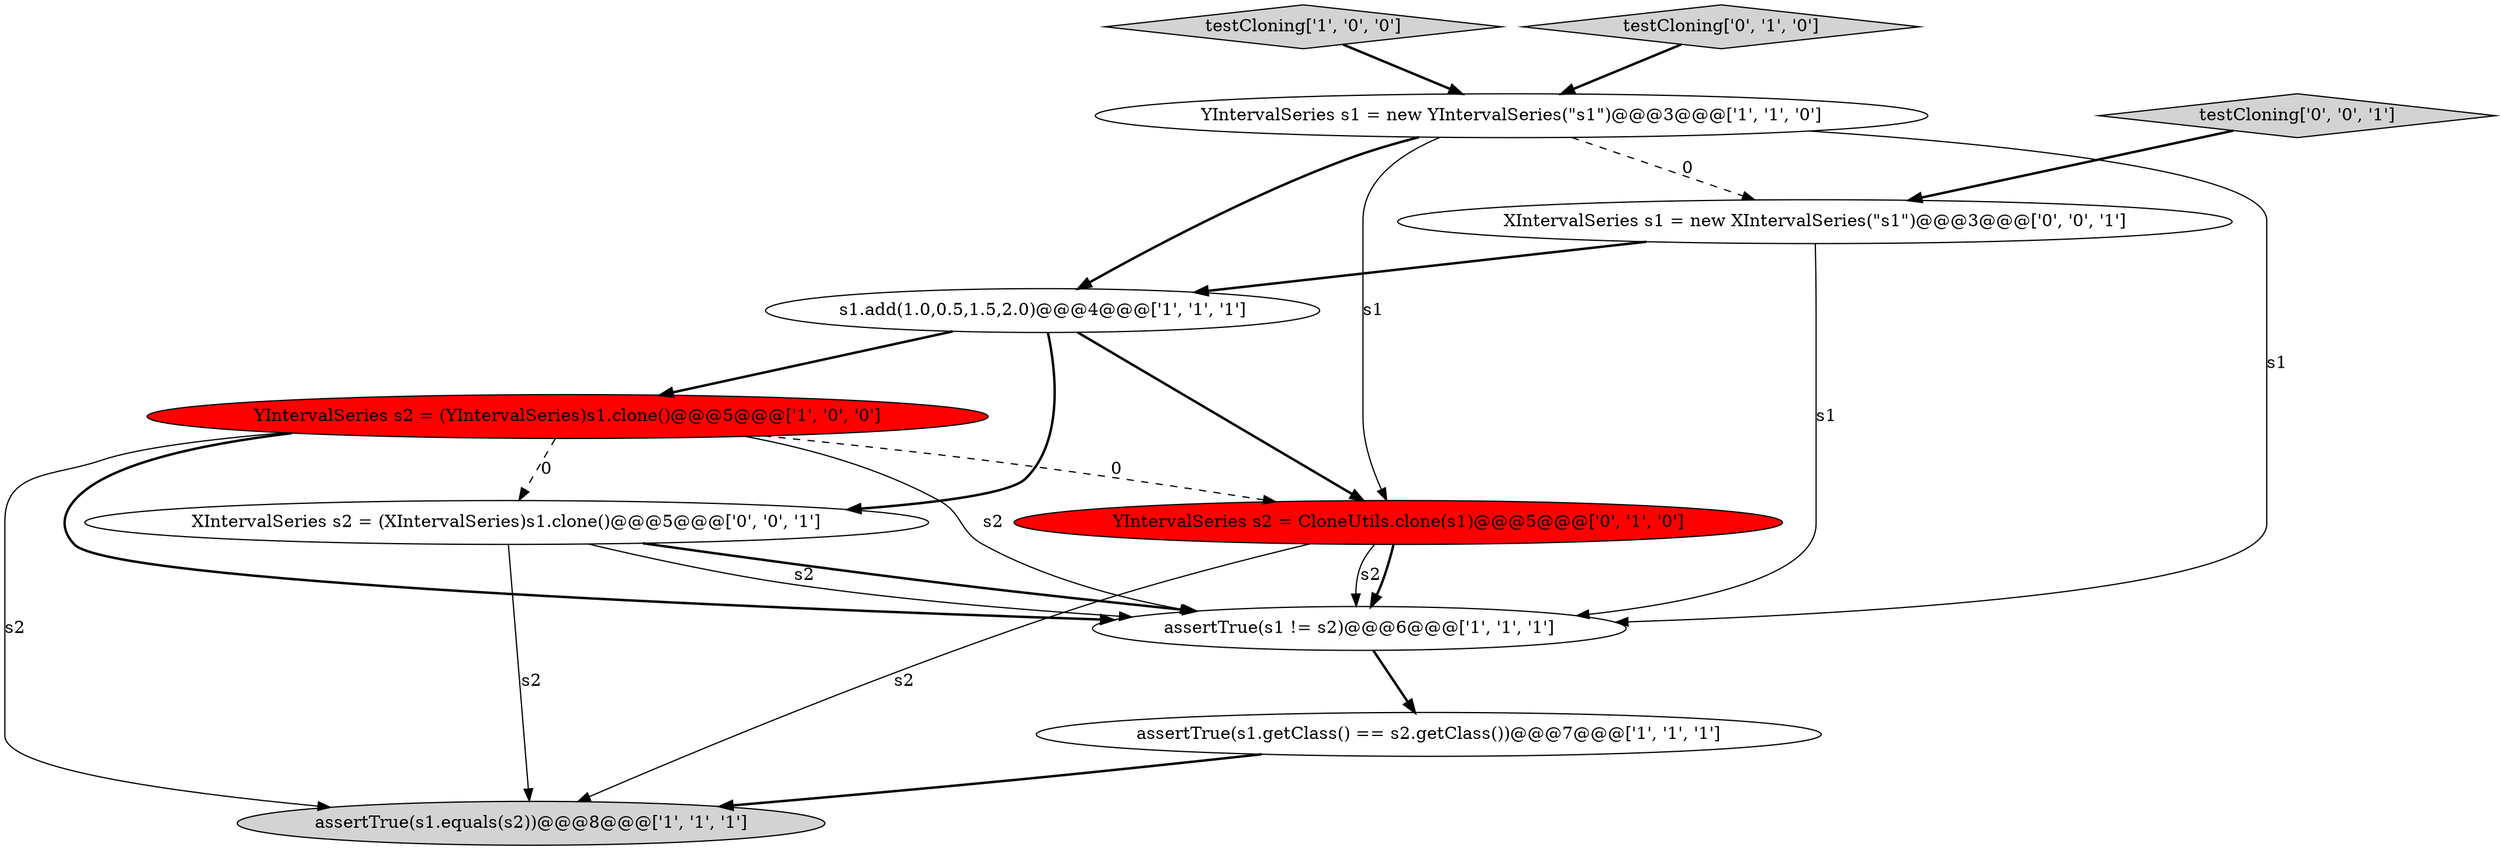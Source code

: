 digraph {
0 [style = filled, label = "testCloning['1', '0', '0']", fillcolor = lightgray, shape = diamond image = "AAA0AAABBB1BBB"];
6 [style = filled, label = "assertTrue(s1 != s2)@@@6@@@['1', '1', '1']", fillcolor = white, shape = ellipse image = "AAA0AAABBB1BBB"];
4 [style = filled, label = "assertTrue(s1.equals(s2))@@@8@@@['1', '1', '1']", fillcolor = lightgray, shape = ellipse image = "AAA0AAABBB1BBB"];
10 [style = filled, label = "XIntervalSeries s1 = new XIntervalSeries(\"s1\")@@@3@@@['0', '0', '1']", fillcolor = white, shape = ellipse image = "AAA0AAABBB3BBB"];
5 [style = filled, label = "YIntervalSeries s1 = new YIntervalSeries(\"s1\")@@@3@@@['1', '1', '0']", fillcolor = white, shape = ellipse image = "AAA0AAABBB1BBB"];
7 [style = filled, label = "YIntervalSeries s2 = CloneUtils.clone(s1)@@@5@@@['0', '1', '0']", fillcolor = red, shape = ellipse image = "AAA1AAABBB2BBB"];
11 [style = filled, label = "XIntervalSeries s2 = (XIntervalSeries)s1.clone()@@@5@@@['0', '0', '1']", fillcolor = white, shape = ellipse image = "AAA0AAABBB3BBB"];
3 [style = filled, label = "assertTrue(s1.getClass() == s2.getClass())@@@7@@@['1', '1', '1']", fillcolor = white, shape = ellipse image = "AAA0AAABBB1BBB"];
8 [style = filled, label = "testCloning['0', '1', '0']", fillcolor = lightgray, shape = diamond image = "AAA0AAABBB2BBB"];
2 [style = filled, label = "YIntervalSeries s2 = (YIntervalSeries)s1.clone()@@@5@@@['1', '0', '0']", fillcolor = red, shape = ellipse image = "AAA1AAABBB1BBB"];
1 [style = filled, label = "s1.add(1.0,0.5,1.5,2.0)@@@4@@@['1', '1', '1']", fillcolor = white, shape = ellipse image = "AAA0AAABBB1BBB"];
9 [style = filled, label = "testCloning['0', '0', '1']", fillcolor = lightgray, shape = diamond image = "AAA0AAABBB3BBB"];
6->3 [style = bold, label=""];
2->4 [style = solid, label="s2"];
2->6 [style = solid, label="s2"];
2->6 [style = bold, label=""];
7->6 [style = solid, label="s2"];
11->6 [style = bold, label=""];
7->4 [style = solid, label="s2"];
11->4 [style = solid, label="s2"];
9->10 [style = bold, label=""];
2->7 [style = dashed, label="0"];
3->4 [style = bold, label=""];
1->7 [style = bold, label=""];
1->11 [style = bold, label=""];
5->1 [style = bold, label=""];
5->6 [style = solid, label="s1"];
8->5 [style = bold, label=""];
5->10 [style = dashed, label="0"];
7->6 [style = bold, label=""];
5->7 [style = solid, label="s1"];
10->6 [style = solid, label="s1"];
11->6 [style = solid, label="s2"];
2->11 [style = dashed, label="0"];
1->2 [style = bold, label=""];
10->1 [style = bold, label=""];
0->5 [style = bold, label=""];
}
